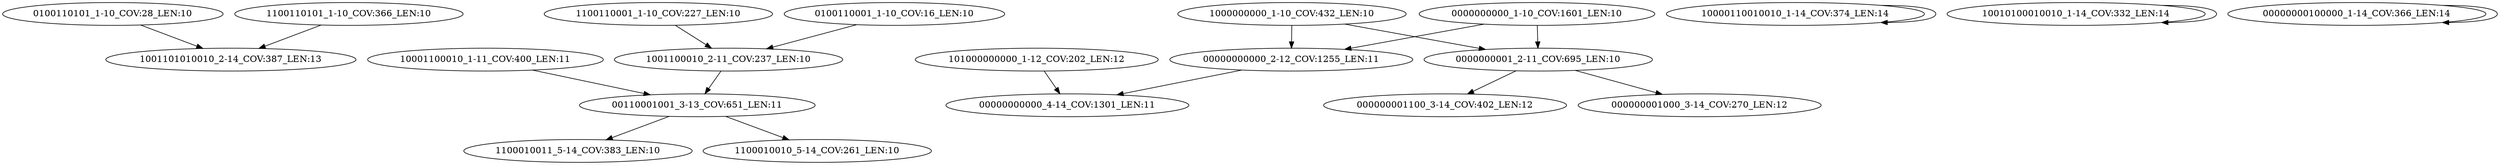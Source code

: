digraph G {
    "0100110101_1-10_COV:28_LEN:10" -> "1001101010010_2-14_COV:387_LEN:13";
    "10001100010_1-11_COV:400_LEN:11" -> "00110001001_3-13_COV:651_LEN:11";
    "00000000000_2-12_COV:1255_LEN:11" -> "00000000000_4-14_COV:1301_LEN:11";
    "10000110010010_1-14_COV:374_LEN:14" -> "10000110010010_1-14_COV:374_LEN:14";
    "1001100010_2-11_COV:237_LEN:10" -> "00110001001_3-13_COV:651_LEN:11";
    "0000000001_2-11_COV:695_LEN:10" -> "000000001000_3-14_COV:270_LEN:12";
    "0000000001_2-11_COV:695_LEN:10" -> "000000001100_3-14_COV:402_LEN:12";
    "1100110001_1-10_COV:227_LEN:10" -> "1001100010_2-11_COV:237_LEN:10";
    "1000000000_1-10_COV:432_LEN:10" -> "00000000000_2-12_COV:1255_LEN:11";
    "1000000000_1-10_COV:432_LEN:10" -> "0000000001_2-11_COV:695_LEN:10";
    "101000000000_1-12_COV:202_LEN:12" -> "00000000000_4-14_COV:1301_LEN:11";
    "00110001001_3-13_COV:651_LEN:11" -> "1100010011_5-14_COV:383_LEN:10";
    "00110001001_3-13_COV:651_LEN:11" -> "1100010010_5-14_COV:261_LEN:10";
    "10010100010010_1-14_COV:332_LEN:14" -> "10010100010010_1-14_COV:332_LEN:14";
    "1100110101_1-10_COV:366_LEN:10" -> "1001101010010_2-14_COV:387_LEN:13";
    "00000000100000_1-14_COV:366_LEN:14" -> "00000000100000_1-14_COV:366_LEN:14";
    "0100110001_1-10_COV:16_LEN:10" -> "1001100010_2-11_COV:237_LEN:10";
    "0000000000_1-10_COV:1601_LEN:10" -> "00000000000_2-12_COV:1255_LEN:11";
    "0000000000_1-10_COV:1601_LEN:10" -> "0000000001_2-11_COV:695_LEN:10";
}
